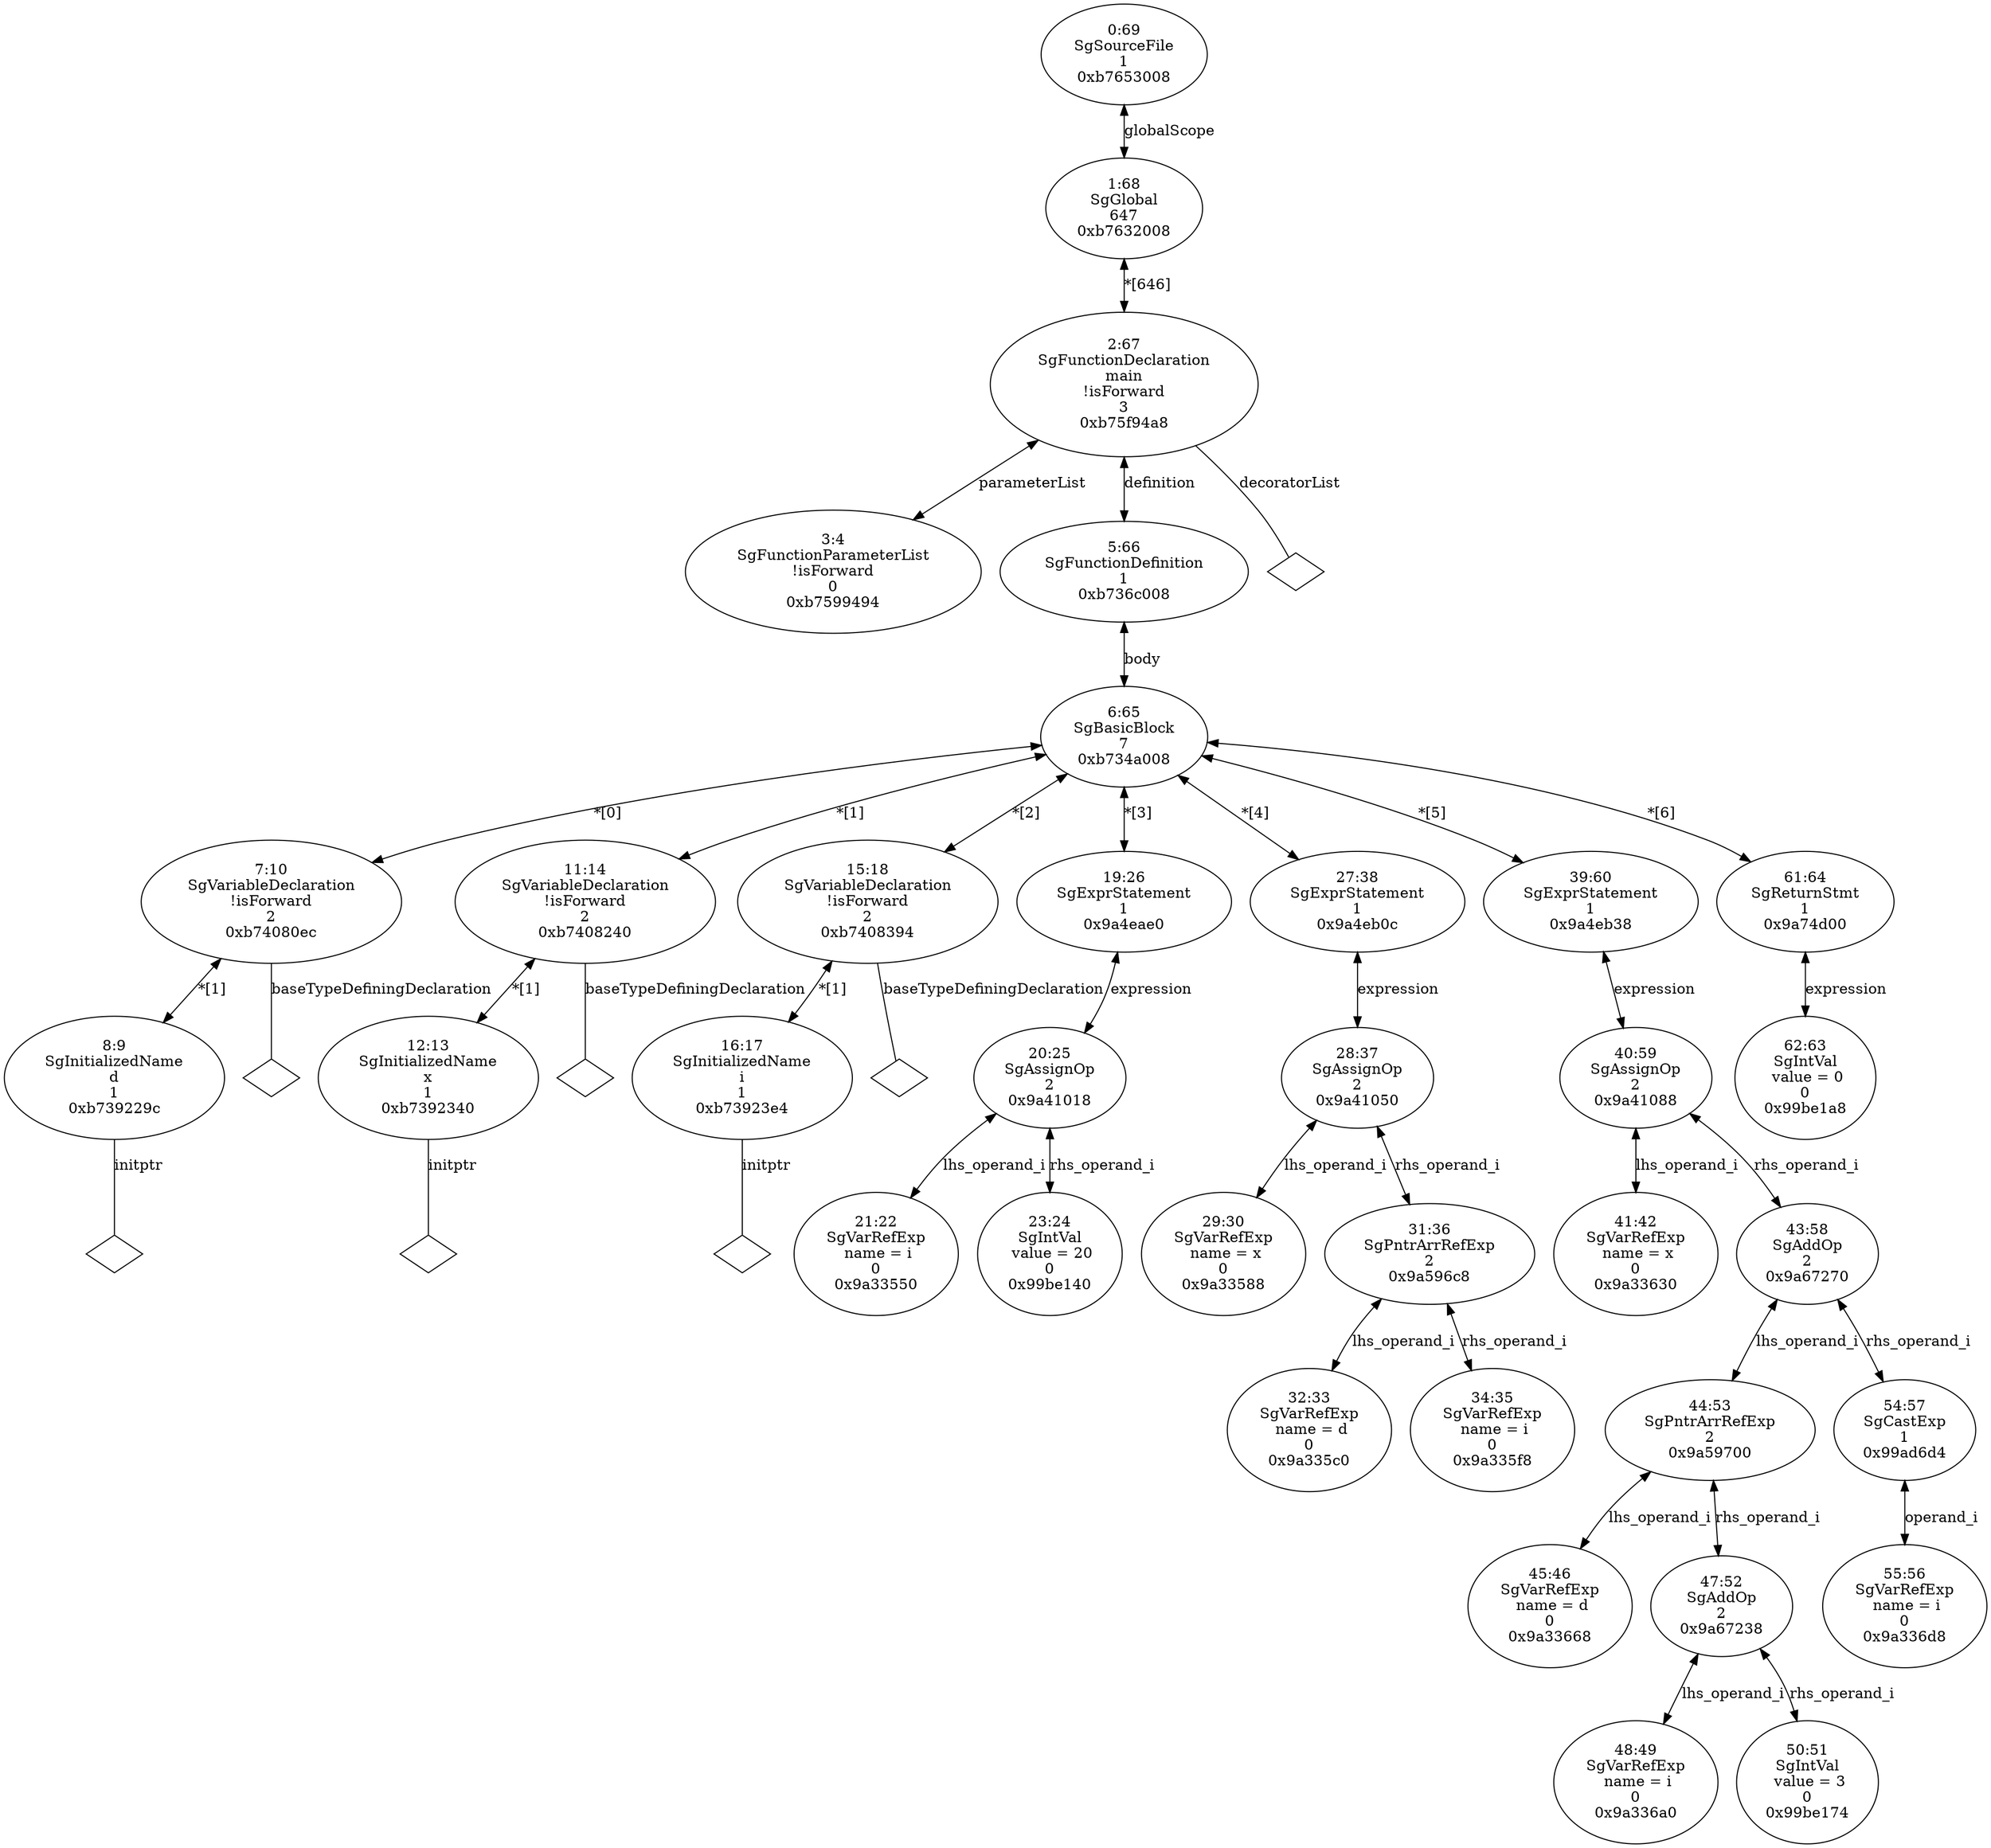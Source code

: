 digraph "G./array-access-1d.c.dot" {
"0xb7599494"[label="3:4\nSgFunctionParameterList\n!isForward\n0\n0xb7599494\n" ];
"0xb739229c"[label="8:9\nSgInitializedName\nd\n1\n0xb739229c\n" ];
"0xb739229c" -> "0xb739229c__initptr__null"[label="initptr" dir=none ];
"0xb739229c__initptr__null"[label="" shape=diamond ];
"0xb74080ec"[label="7:10\nSgVariableDeclaration\n!isForward\n2\n0xb74080ec\n" ];
"0xb74080ec" -> "0xb74080ec__baseTypeDefiningDeclaration__null"[label="baseTypeDefiningDeclaration" dir=none ];
"0xb74080ec__baseTypeDefiningDeclaration__null"[label="" shape=diamond ];
"0xb74080ec" -> "0xb739229c"[label="*[1]" dir=both ];
"0xb7392340"[label="12:13\nSgInitializedName\nx\n1\n0xb7392340\n" ];
"0xb7392340" -> "0xb7392340__initptr__null"[label="initptr" dir=none ];
"0xb7392340__initptr__null"[label="" shape=diamond ];
"0xb7408240"[label="11:14\nSgVariableDeclaration\n!isForward\n2\n0xb7408240\n" ];
"0xb7408240" -> "0xb7408240__baseTypeDefiningDeclaration__null"[label="baseTypeDefiningDeclaration" dir=none ];
"0xb7408240__baseTypeDefiningDeclaration__null"[label="" shape=diamond ];
"0xb7408240" -> "0xb7392340"[label="*[1]" dir=both ];
"0xb73923e4"[label="16:17\nSgInitializedName\ni\n1\n0xb73923e4\n" ];
"0xb73923e4" -> "0xb73923e4__initptr__null"[label="initptr" dir=none ];
"0xb73923e4__initptr__null"[label="" shape=diamond ];
"0xb7408394"[label="15:18\nSgVariableDeclaration\n!isForward\n2\n0xb7408394\n" ];
"0xb7408394" -> "0xb7408394__baseTypeDefiningDeclaration__null"[label="baseTypeDefiningDeclaration" dir=none ];
"0xb7408394__baseTypeDefiningDeclaration__null"[label="" shape=diamond ];
"0xb7408394" -> "0xb73923e4"[label="*[1]" dir=both ];
"0x9a33550"[label="21:22\nSgVarRefExp\n name = i\n0\n0x9a33550\n" ];
"0x99be140"[label="23:24\nSgIntVal\n value = 20\n0\n0x99be140\n" ];
"0x9a41018"[label="20:25\nSgAssignOp\n2\n0x9a41018\n" ];
"0x9a41018" -> "0x9a33550"[label="lhs_operand_i" dir=both ];
"0x9a41018" -> "0x99be140"[label="rhs_operand_i" dir=both ];
"0x9a4eae0"[label="19:26\nSgExprStatement\n1\n0x9a4eae0\n" ];
"0x9a4eae0" -> "0x9a41018"[label="expression" dir=both ];
"0x9a33588"[label="29:30\nSgVarRefExp\n name = x\n0\n0x9a33588\n" ];
"0x9a335c0"[label="32:33\nSgVarRefExp\n name = d\n0\n0x9a335c0\n" ];
"0x9a335f8"[label="34:35\nSgVarRefExp\n name = i\n0\n0x9a335f8\n" ];
"0x9a596c8"[label="31:36\nSgPntrArrRefExp\n2\n0x9a596c8\n" ];
"0x9a596c8" -> "0x9a335c0"[label="lhs_operand_i" dir=both ];
"0x9a596c8" -> "0x9a335f8"[label="rhs_operand_i" dir=both ];
"0x9a41050"[label="28:37\nSgAssignOp\n2\n0x9a41050\n" ];
"0x9a41050" -> "0x9a33588"[label="lhs_operand_i" dir=both ];
"0x9a41050" -> "0x9a596c8"[label="rhs_operand_i" dir=both ];
"0x9a4eb0c"[label="27:38\nSgExprStatement\n1\n0x9a4eb0c\n" ];
"0x9a4eb0c" -> "0x9a41050"[label="expression" dir=both ];
"0x9a33630"[label="41:42\nSgVarRefExp\n name = x\n0\n0x9a33630\n" ];
"0x9a33668"[label="45:46\nSgVarRefExp\n name = d\n0\n0x9a33668\n" ];
"0x9a336a0"[label="48:49\nSgVarRefExp\n name = i\n0\n0x9a336a0\n" ];
"0x99be174"[label="50:51\nSgIntVal\n value = 3\n0\n0x99be174\n" ];
"0x9a67238"[label="47:52\nSgAddOp\n2\n0x9a67238\n" ];
"0x9a67238" -> "0x9a336a0"[label="lhs_operand_i" dir=both ];
"0x9a67238" -> "0x99be174"[label="rhs_operand_i" dir=both ];
"0x9a59700"[label="44:53\nSgPntrArrRefExp\n2\n0x9a59700\n" ];
"0x9a59700" -> "0x9a33668"[label="lhs_operand_i" dir=both ];
"0x9a59700" -> "0x9a67238"[label="rhs_operand_i" dir=both ];
"0x9a336d8"[label="55:56\nSgVarRefExp\n name = i\n0\n0x9a336d8\n" ];
"0x99ad6d4"[label="54:57\nSgCastExp\n1\n0x99ad6d4\n" ];
"0x99ad6d4" -> "0x9a336d8"[label="operand_i" dir=both ];
"0x9a67270"[label="43:58\nSgAddOp\n2\n0x9a67270\n" ];
"0x9a67270" -> "0x9a59700"[label="lhs_operand_i" dir=both ];
"0x9a67270" -> "0x99ad6d4"[label="rhs_operand_i" dir=both ];
"0x9a41088"[label="40:59\nSgAssignOp\n2\n0x9a41088\n" ];
"0x9a41088" -> "0x9a33630"[label="lhs_operand_i" dir=both ];
"0x9a41088" -> "0x9a67270"[label="rhs_operand_i" dir=both ];
"0x9a4eb38"[label="39:60\nSgExprStatement\n1\n0x9a4eb38\n" ];
"0x9a4eb38" -> "0x9a41088"[label="expression" dir=both ];
"0x99be1a8"[label="62:63\nSgIntVal\n value = 0\n0\n0x99be1a8\n" ];
"0x9a74d00"[label="61:64\nSgReturnStmt\n1\n0x9a74d00\n" ];
"0x9a74d00" -> "0x99be1a8"[label="expression" dir=both ];
"0xb734a008"[label="6:65\nSgBasicBlock\n7\n0xb734a008\n" ];
"0xb734a008" -> "0xb74080ec"[label="*[0]" dir=both ];
"0xb734a008" -> "0xb7408240"[label="*[1]" dir=both ];
"0xb734a008" -> "0xb7408394"[label="*[2]" dir=both ];
"0xb734a008" -> "0x9a4eae0"[label="*[3]" dir=both ];
"0xb734a008" -> "0x9a4eb0c"[label="*[4]" dir=both ];
"0xb734a008" -> "0x9a4eb38"[label="*[5]" dir=both ];
"0xb734a008" -> "0x9a74d00"[label="*[6]" dir=both ];
"0xb736c008"[label="5:66\nSgFunctionDefinition\n1\n0xb736c008\n" ];
"0xb736c008" -> "0xb734a008"[label="body" dir=both ];
"0xb75f94a8"[label="2:67\nSgFunctionDeclaration\nmain\n!isForward\n3\n0xb75f94a8\n" ];
"0xb75f94a8" -> "0xb7599494"[label="parameterList" dir=both ];
"0xb75f94a8" -> "0xb75f94a8__decoratorList__null"[label="decoratorList" dir=none ];
"0xb75f94a8__decoratorList__null"[label="" shape=diamond ];
"0xb75f94a8" -> "0xb736c008"[label="definition" dir=both ];
"0xb7632008"[label="1:68\nSgGlobal\n647\n0xb7632008\n" ];
"0xb7632008" -> "0xb75f94a8"[label="*[646]" dir=both ];
"0xb7653008"[label="0:69\nSgSourceFile\n1\n0xb7653008\n" ];
"0xb7653008" -> "0xb7632008"[label="globalScope" dir=both ];
}
